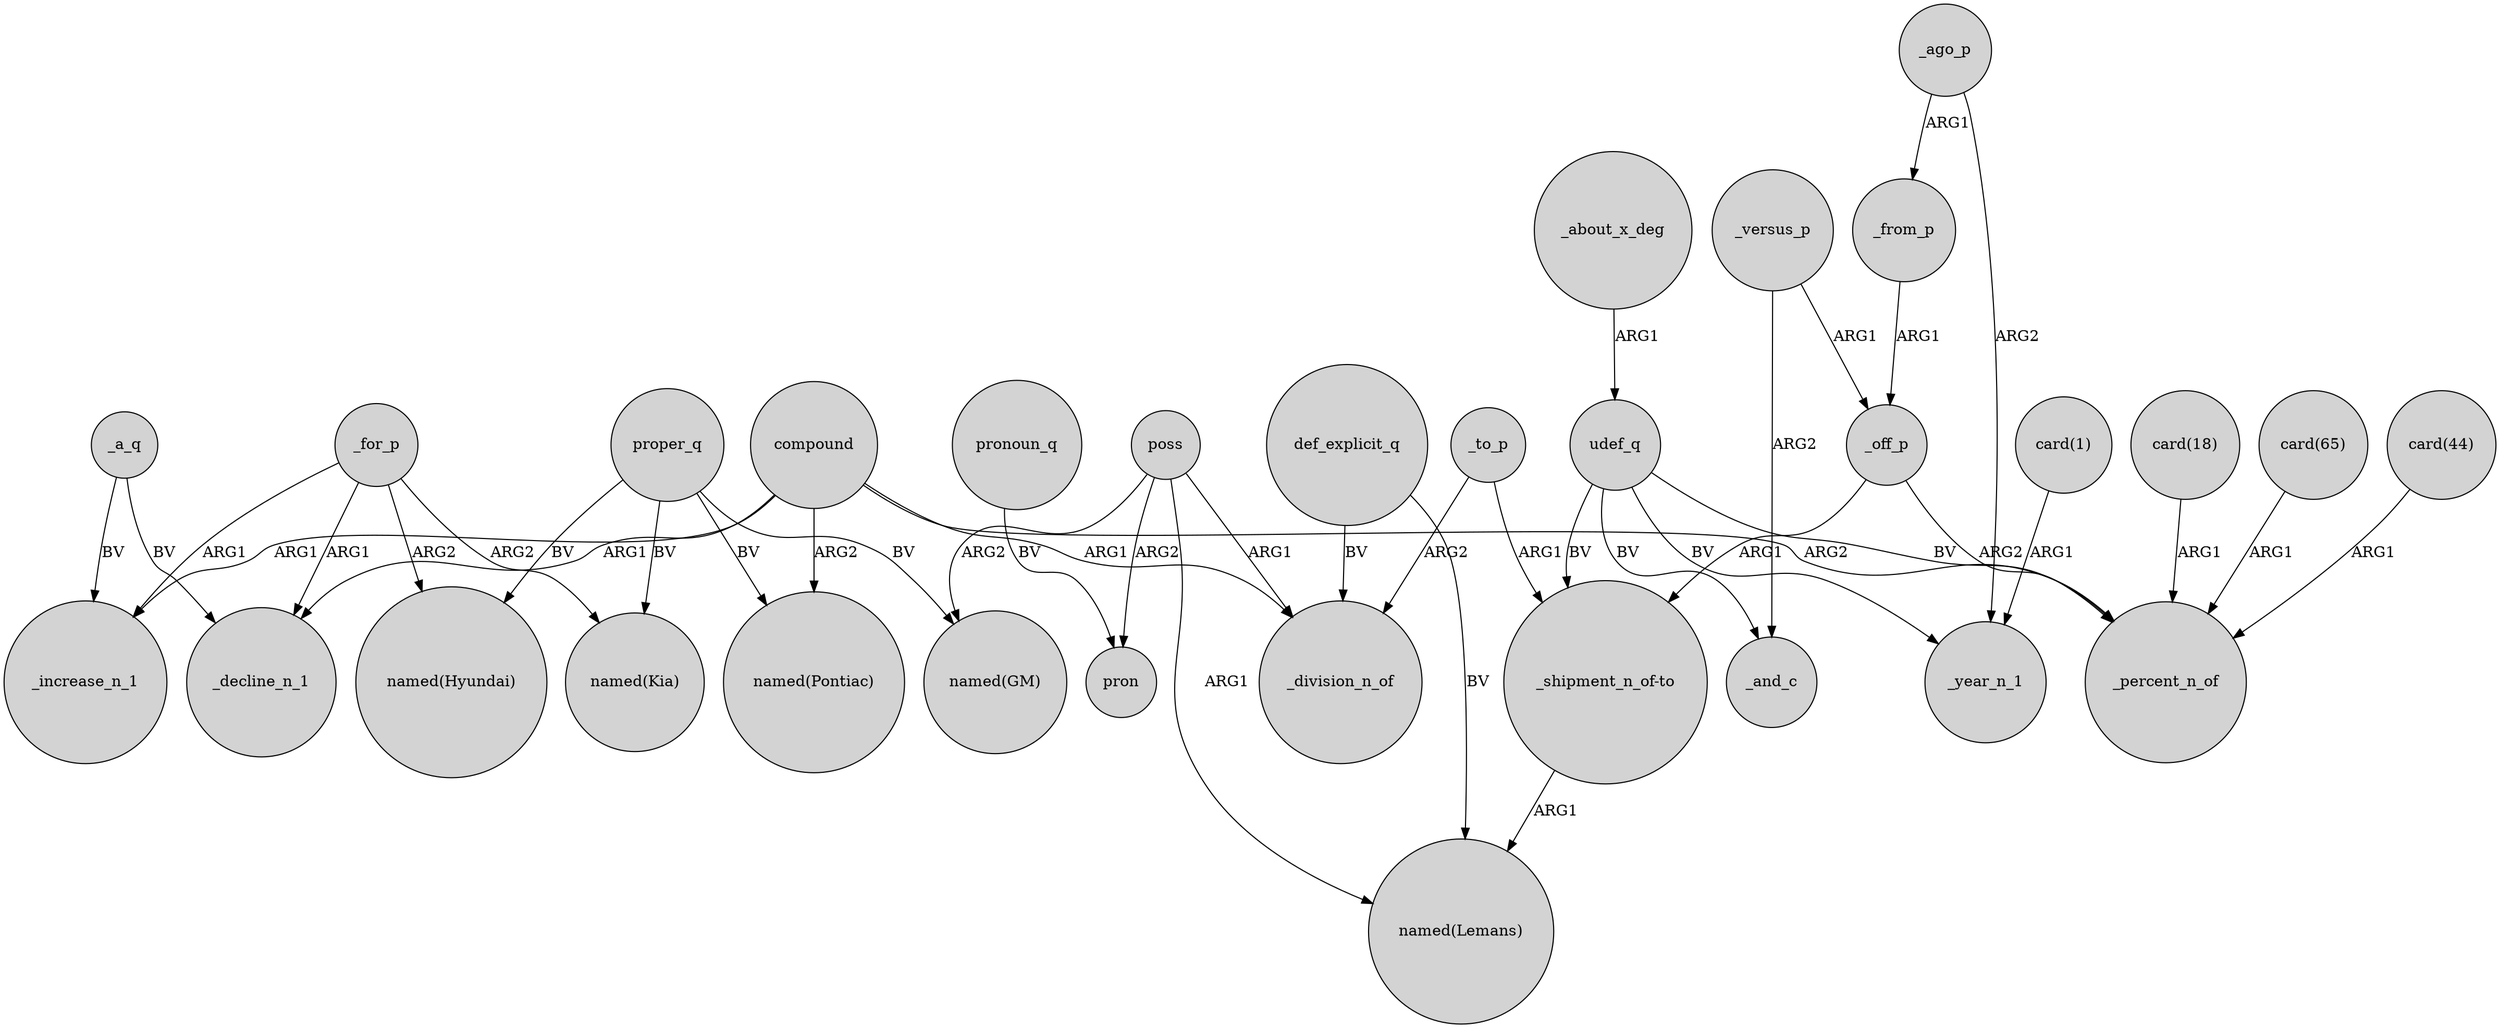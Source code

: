 digraph {
	node [shape=circle style=filled]
	_for_p -> _decline_n_1 [label=ARG1]
	"_shipment_n_of-to" -> "named(Lemans)" [label=ARG1]
	_a_q -> _increase_n_1 [label=BV]
	poss -> pron [label=ARG2]
	poss -> "named(GM)" [label=ARG2]
	"card(18)" -> _percent_n_of [label=ARG1]
	_for_p -> "named(Kia)" [label=ARG2]
	_to_p -> _division_n_of [label=ARG2]
	proper_q -> "named(Kia)" [label=BV]
	proper_q -> "named(Hyundai)" [label=BV]
	_versus_p -> _and_c [label=ARG2]
	proper_q -> "named(GM)" [label=BV]
	poss -> _division_n_of [label=ARG1]
	proper_q -> "named(Pontiac)" [label=BV]
	_about_x_deg -> udef_q [label=ARG1]
	compound -> _percent_n_of [label=ARG2]
	_from_p -> _off_p [label=ARG1]
	def_explicit_q -> _division_n_of [label=BV]
	_a_q -> _decline_n_1 [label=BV]
	pronoun_q -> pron [label=BV]
	_ago_p -> _year_n_1 [label=ARG2]
	_off_p -> _percent_n_of [label=ARG2]
	_for_p -> "named(Hyundai)" [label=ARG2]
	_versus_p -> _off_p [label=ARG1]
	"card(65)" -> _percent_n_of [label=ARG1]
	_ago_p -> _from_p [label=ARG1]
	compound -> "named(Pontiac)" [label=ARG2]
	_to_p -> "_shipment_n_of-to" [label=ARG1]
	_for_p -> _increase_n_1 [label=ARG1]
	"card(1)" -> _year_n_1 [label=ARG1]
	udef_q -> _year_n_1 [label=BV]
	compound -> _decline_n_1 [label=ARG1]
	compound -> _increase_n_1 [label=ARG1]
	poss -> "named(Lemans)" [label=ARG1]
	udef_q -> _percent_n_of [label=BV]
	compound -> _division_n_of [label=ARG1]
	_off_p -> "_shipment_n_of-to" [label=ARG1]
	udef_q -> _and_c [label=BV]
	def_explicit_q -> "named(Lemans)" [label=BV]
	"card(44)" -> _percent_n_of [label=ARG1]
	udef_q -> "_shipment_n_of-to" [label=BV]
}
